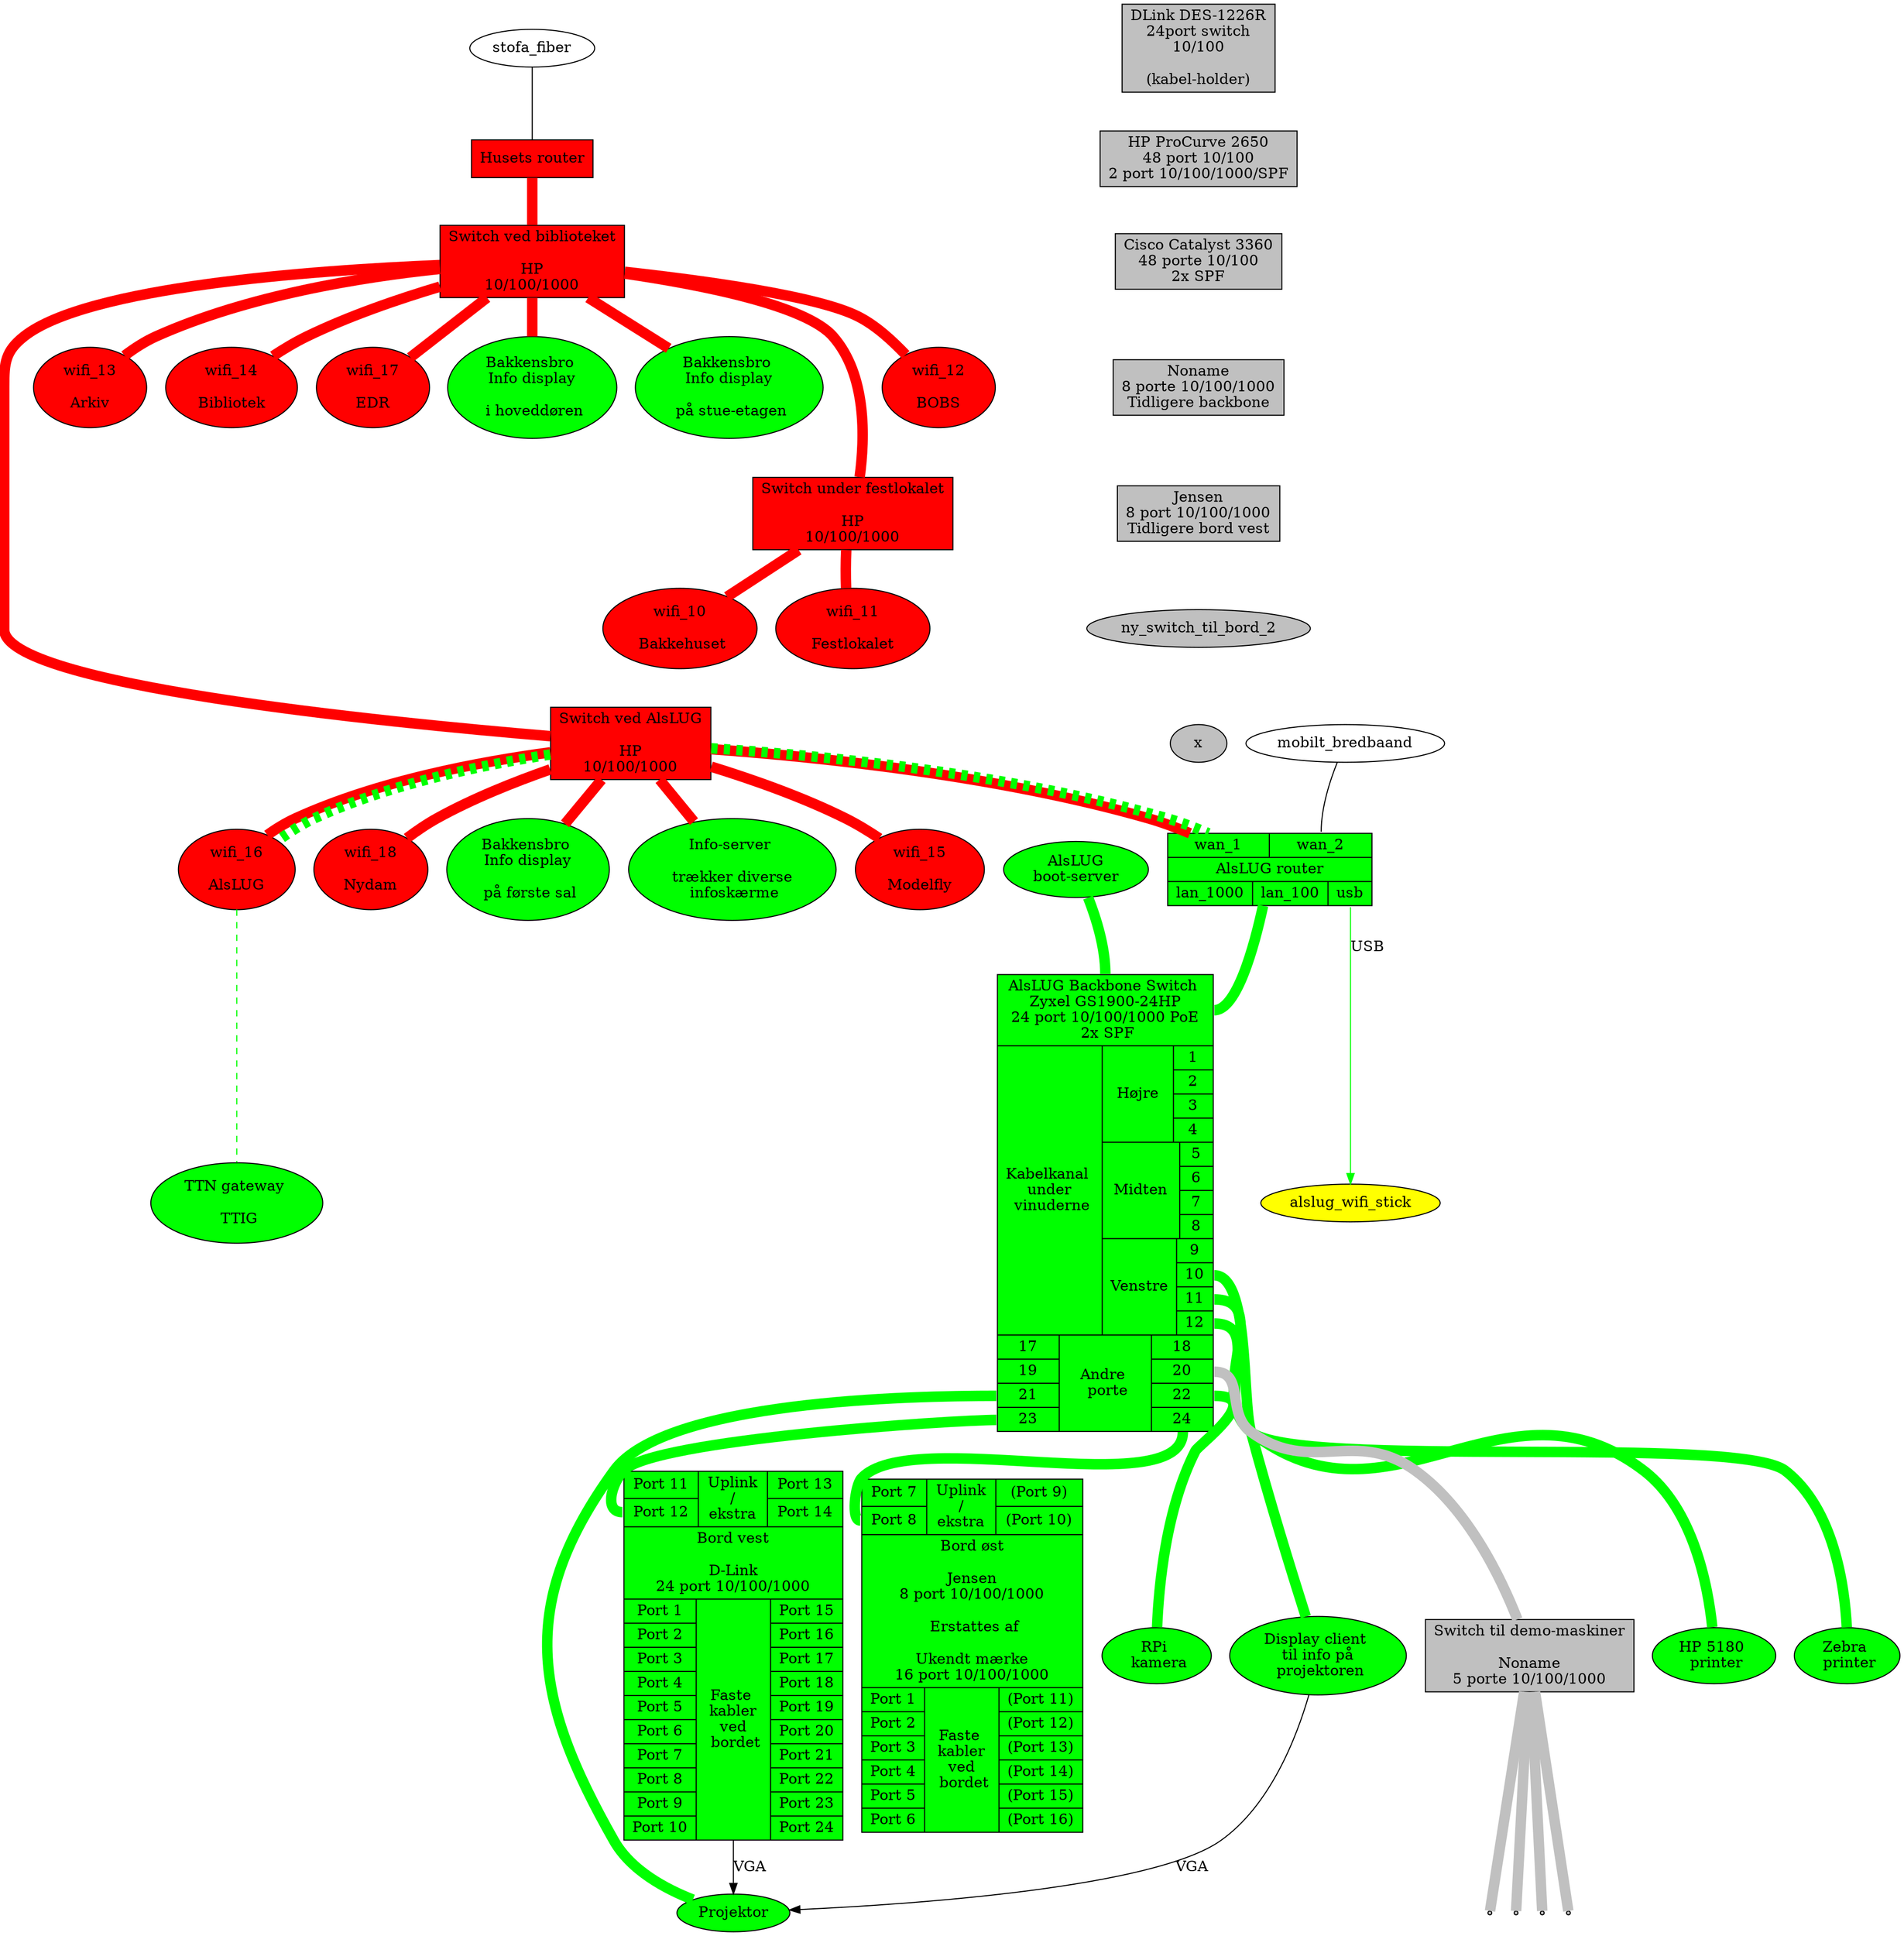 digraph xxx {
  edge [ dir=none penwidth=10 ];

  node [ style=filled fillcolor=red ];
  husets_router [ shape=box label="Husets router" ];
  husets_switch_1 [ shape=box label="Switch ved biblioteket\n\nHP\n10/100/1000" ];
  husets_switch_2 [ shape=box label="Switch ved AlsLUG\n\nHP\n10/100/1000" ];
  festlokale_switch [ shape=box label="Switch under festlokalet\n\nHP\n10/100/1000" ];
  wifi_10 [ label=" wifi_10 \n\n Bakkehuset"                  ];
  wifi_11 [ label=" wifi_11 \n\n Festlokalet "                ];
  wifi_12 [ label=" wifi_12 \n\n BOBS "                       ];
  wifi_13 [ label=" wifi_13 \n\n Arkiv "                      ];
  wifi_14 [ label=" wifi_14 \n\n Bibliotek "                  ];
  wifi_15 [ label=" wifi_15 \n\n Modelfly "                   ];
  wifi_16 [ label=" wifi_16 \n\n AlsLUG "                     ];
  wifi_17 [ label=" wifi_17 \n\n EDR "                        ];
  wifi_18 [ label=" wifi_18 \n\n Nydam "                      ];
  
  node [ style=filled fillcolor=green ];
  AlsLUG_TTIG		[ label="TTN gateway \n\n TTIG"					];
  bakkensbro_info_doer	[ label="Bakkensbro \n Info display \n\n i hoveddøren"		];
  bakkensbro_info_stuen	[ label="Bakkensbro \n Info display \n\n på stue-etagen"	];
  bakkensbro_info_1_sal	[ label="Bakkensbro \n Info display \n\n på første sal"		];
  info_server		[ label="Info-server \n\n trækker diverse \n infoskærme"	];
  alslug_router [ shape=record label="{{<wan_1> wan_1|<wan_2> wan_2}|
                                        AlsLUG router
                                      |{<lan_1000> lan_1000|<lan_100> lan_100|<usb> usb}}" ];
  alslug_gl_bootserver [ label="AlsLUG\nboot-server" ];
  alslug_projektor_client [ label="Display client \n til info på \n projektoren" ];
  alslug_backbone_switch [ shape=record label="{<any> AlsLUG Backbone Switch \n Zyxel GS1900-24HP \n 24 port 10/100/1000 PoE \n 2x SPF|{Kabelkanal \n under \n vinuderne
		|{
			{Højre	|{	<1> 1	|	<2> 2	|	<3> 3	|	<4> 4	}}|
			{Midten	|{	<5> 5	|	<6> 6	|	<7> 7	|	<8>8	}}|
			{Venstre|{	<9> 9	|	<10>10	|	<11>11	|	<12>12	}}
		}}|{{{
			{<17>17|<18>19|<21>21|<23>23}
			|Andre \n porte|
			{<18>18|<20>20|<22>22|<24>24}
		}}}}"];
  alslug_projektor [ label="Projektor" ]
  alslug_hp5180 [ label="HP 5180 \n printer" ]
  alslug_zebra [ label="Zebra \n printer" ]
  RPi_camera [ label="RPi \n kamera" ]
  bord_1 [ shape=record label="{
  		{
  			{<11> Port 11|<12> Port 12}
			|Uplink\n/\nekstra|
			{<13> Port 13|<14> Port 14}
		}
		|<bord> Bord vest\n\nD-Link\n24 port 10/100/1000|
		{
			{Port 1|Port 2|Port 3|Port 4|Port 5|Port 6|Port 7|Port 8|Port 9|Port 10}
			|Faste \n kabler \n ved \n bordet|
			{Port 15|Port 16|Port 17|Port 18|Port 19|Port 20|Port 21|Port 22|Port 23|Port 24}
		}
		}"];
  bord_2 [ shape=record label="{
  		{
  			{<7> Port 7|<8> Port 8}
			|Uplink\n/\nekstra|
  			{<9> (Port 9)|<10> (Port 10)}
		}
		|<bord> Bord øst\n\nJensen\n8 port 10/100/1000\n\n Erstattes af\n\nUkendt mærke\n16 port 10/100/1000|
		{
			{Port 1|Port 2|Port 3|Port 4|Port 5|Port 6}
			|Faste \n kabler \n ved \n bordet|
			{(Port 11)|(Port 12)|(Port 13)|(Port 14)|(Port 15)|(Port 16)}
		}
		}"];
 
  // Udstyr som pt ikke bruges
  node [ style=filled fillcolor=gray ];
  switch_24p      [ shape=box label="DLink DES-1226R\n24port switch\n10/100\n\n(kabel-holder)"];
  switch_48p      [ shape=box label="HP ProCurve 2650\n48 port 10/100\n2 port 10/100/1000/SPF"];
  switch_48p_poe  [ shape=box label="Cisco Catalyst 3360\n48 porte 10/100\n2x SPF"];
  switch_5p       [ shape=box label="Switch til demo-maskiner\n\nNoname\n5 porte 10/100/1000" ];
  switch_8p       [ shape=box label="Noname\n8 porte 10/100/1000\nTidligere backbone" ];
  switch_8p_vest    [ shape=box label="Jensen\n8 port 10/100/1000\nTidligere bord vest" ];
  
  switch_24p -> switch_48p -> switch_48p_poe -> switch_8p -> switch_8p_vest -> ny_switch_til_bord_2 -> x -> alslug_router [ color=invis ];
  
  
  node [ style=normal ];
  // Internet forbindelser
  stofa_fiber      -> husets_router [ penwidth=1 fillcolor=black style=filled ];
  mobilt_bredbaand -> alslug_router:wan_2 [ penwidth=1 fillcolor=black style=filled ];
  
  // Husets forbindelser
  edge  [ color=red style=solid ];
  husets_switch_1 -> festlokale_switch -> {     wifi_10 wifi_11                                                        };
  husets_router -> husets_switch_1 -> {                        wifi_12 wifi_13 wifi_14                 wifi_17         };
  husets_switch_1 -> husets_switch_2 -> { alslug_router                                wifi_15 wifi_16         wifi_18 };

  husets_switch_1 -> { bakkensbro_info_doer bakkensbro_info_stuen };
  husets_switch_2 -> { bakkensbro_info_1_sal info_server };

  // VLAN forbindelser over bakkensbros netværk
  edge  [ color=green style=dashed ];
  husets_switch_2 -> { alslug_router:wan_1 wifi_16 };

  alslug_wifi_stick [ fillcolor=yellow style=filled ];

  // Interne forbindelser
  edge [ color=green style=solid ];
  node [ shape=point ];
  
  {alslug_router:lan_1000 alslug_gl_bootserver} -> alslug_backbone_switch:any;
  alslug_backbone_switch:12 -> alslug_hp5180;
  alslug_backbone_switch:11 -> alslug_zebra;
  alslug_backbone_switch:10 -> alslug_projektor_client;
  alslug_backbone_switch:20 -> switch_5p -> { demo_1 demo_2 demo_3 demo_4 } [ color=gray ];
  alslug_backbone_switch:21 -> alslug_projektor;
  alslug_backbone_switch:22 -> RPi_camera;
  alslug_backbone_switch:23 -> bord_1:12;
  alslug_backbone_switch:24 -> bord_2:8;

  alslug_projektor_client -> alslug_projektor [ color=black penwidth=1 label="VGA" dir=forward ];
  bord_1 -> alslug_projektor [ color=black penwidth=1 label="VGA" dir=forward ];
  alslug_router:usb -> alslug_wifi_stick [ penwidth=1 label="USB" dir=forward ];
  wifi_16 -> AlsLUG_TTIG [ penwidth=1 style=dashed ];
  
  edge [ color=invis ];
  husets_switch_1 -> wifi_12 -> festlokale_switch -> wifi_11 -> husets_switch_2;

  subgraph {
    rank = same;
#    alslug_projektor;
#    alslug_hp5180;
    alslug_backbone_switch;
  }
}

